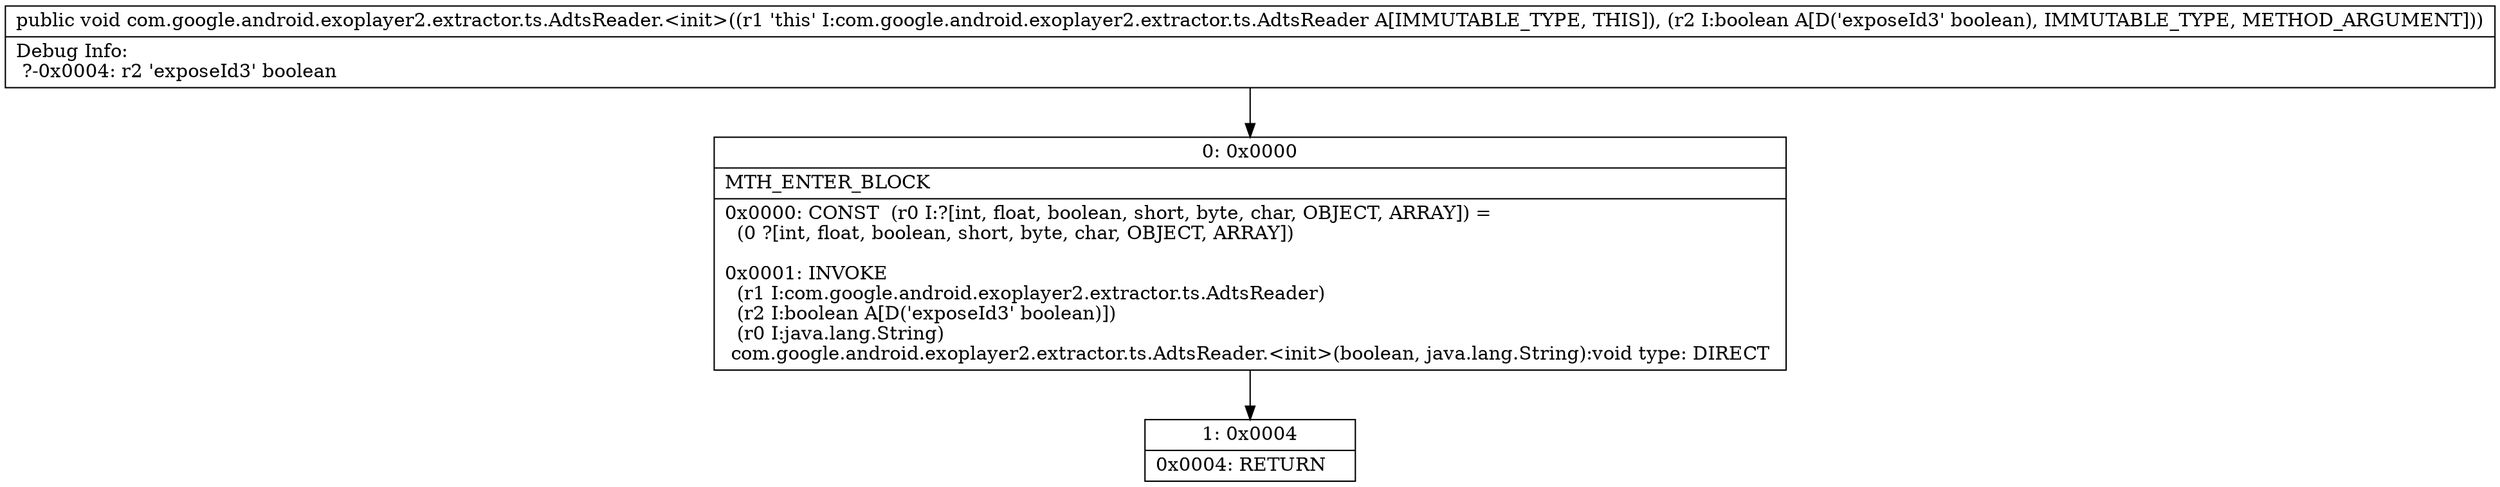 digraph "CFG forcom.google.android.exoplayer2.extractor.ts.AdtsReader.\<init\>(Z)V" {
Node_0 [shape=record,label="{0\:\ 0x0000|MTH_ENTER_BLOCK\l|0x0000: CONST  (r0 I:?[int, float, boolean, short, byte, char, OBJECT, ARRAY]) = \l  (0 ?[int, float, boolean, short, byte, char, OBJECT, ARRAY])\l \l0x0001: INVOKE  \l  (r1 I:com.google.android.exoplayer2.extractor.ts.AdtsReader)\l  (r2 I:boolean A[D('exposeId3' boolean)])\l  (r0 I:java.lang.String)\l com.google.android.exoplayer2.extractor.ts.AdtsReader.\<init\>(boolean, java.lang.String):void type: DIRECT \l}"];
Node_1 [shape=record,label="{1\:\ 0x0004|0x0004: RETURN   \l}"];
MethodNode[shape=record,label="{public void com.google.android.exoplayer2.extractor.ts.AdtsReader.\<init\>((r1 'this' I:com.google.android.exoplayer2.extractor.ts.AdtsReader A[IMMUTABLE_TYPE, THIS]), (r2 I:boolean A[D('exposeId3' boolean), IMMUTABLE_TYPE, METHOD_ARGUMENT]))  | Debug Info:\l  ?\-0x0004: r2 'exposeId3' boolean\l}"];
MethodNode -> Node_0;
Node_0 -> Node_1;
}

